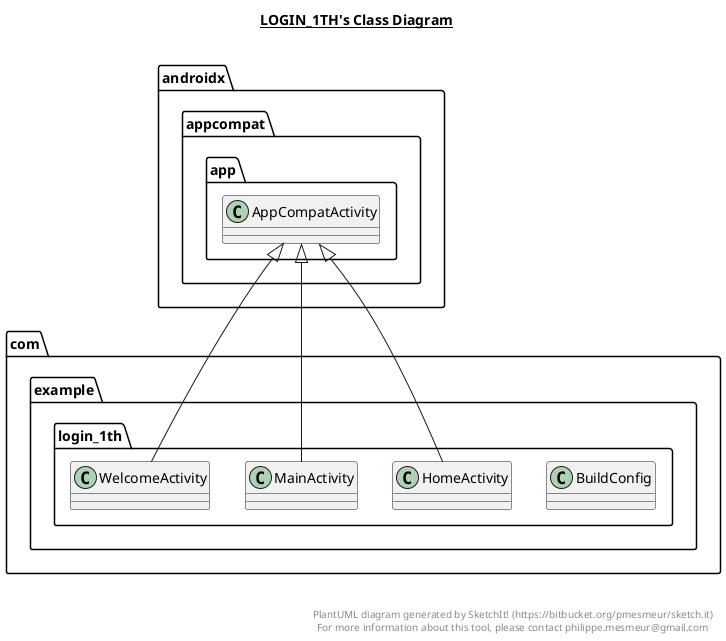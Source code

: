 @startuml

title __LOGIN_1TH's Class Diagram__\n

  namespace com.example.login_1th {
    class com.example.login_1th.BuildConfig {
    }
  }
  

  namespace com.example.login_1th {
    class com.example.login_1th.HomeActivity {
    }
  }
  

  namespace com.example.login_1th {
    class com.example.login_1th.MainActivity {
    }
  }
  

  namespace com.example.login_1th {
    class com.example.login_1th.WelcomeActivity {
    }
  }
  

  com.example.login_1th.HomeActivity -up-|> androidx.appcompat.app.AppCompatActivity
  com.example.login_1th.MainActivity -up-|> androidx.appcompat.app.AppCompatActivity
  com.example.login_1th.WelcomeActivity -up-|> androidx.appcompat.app.AppCompatActivity


right footer


PlantUML diagram generated by SketchIt! (https://bitbucket.org/pmesmeur/sketch.it)
For more information about this tool, please contact philippe.mesmeur@gmail.com
endfooter

@enduml
